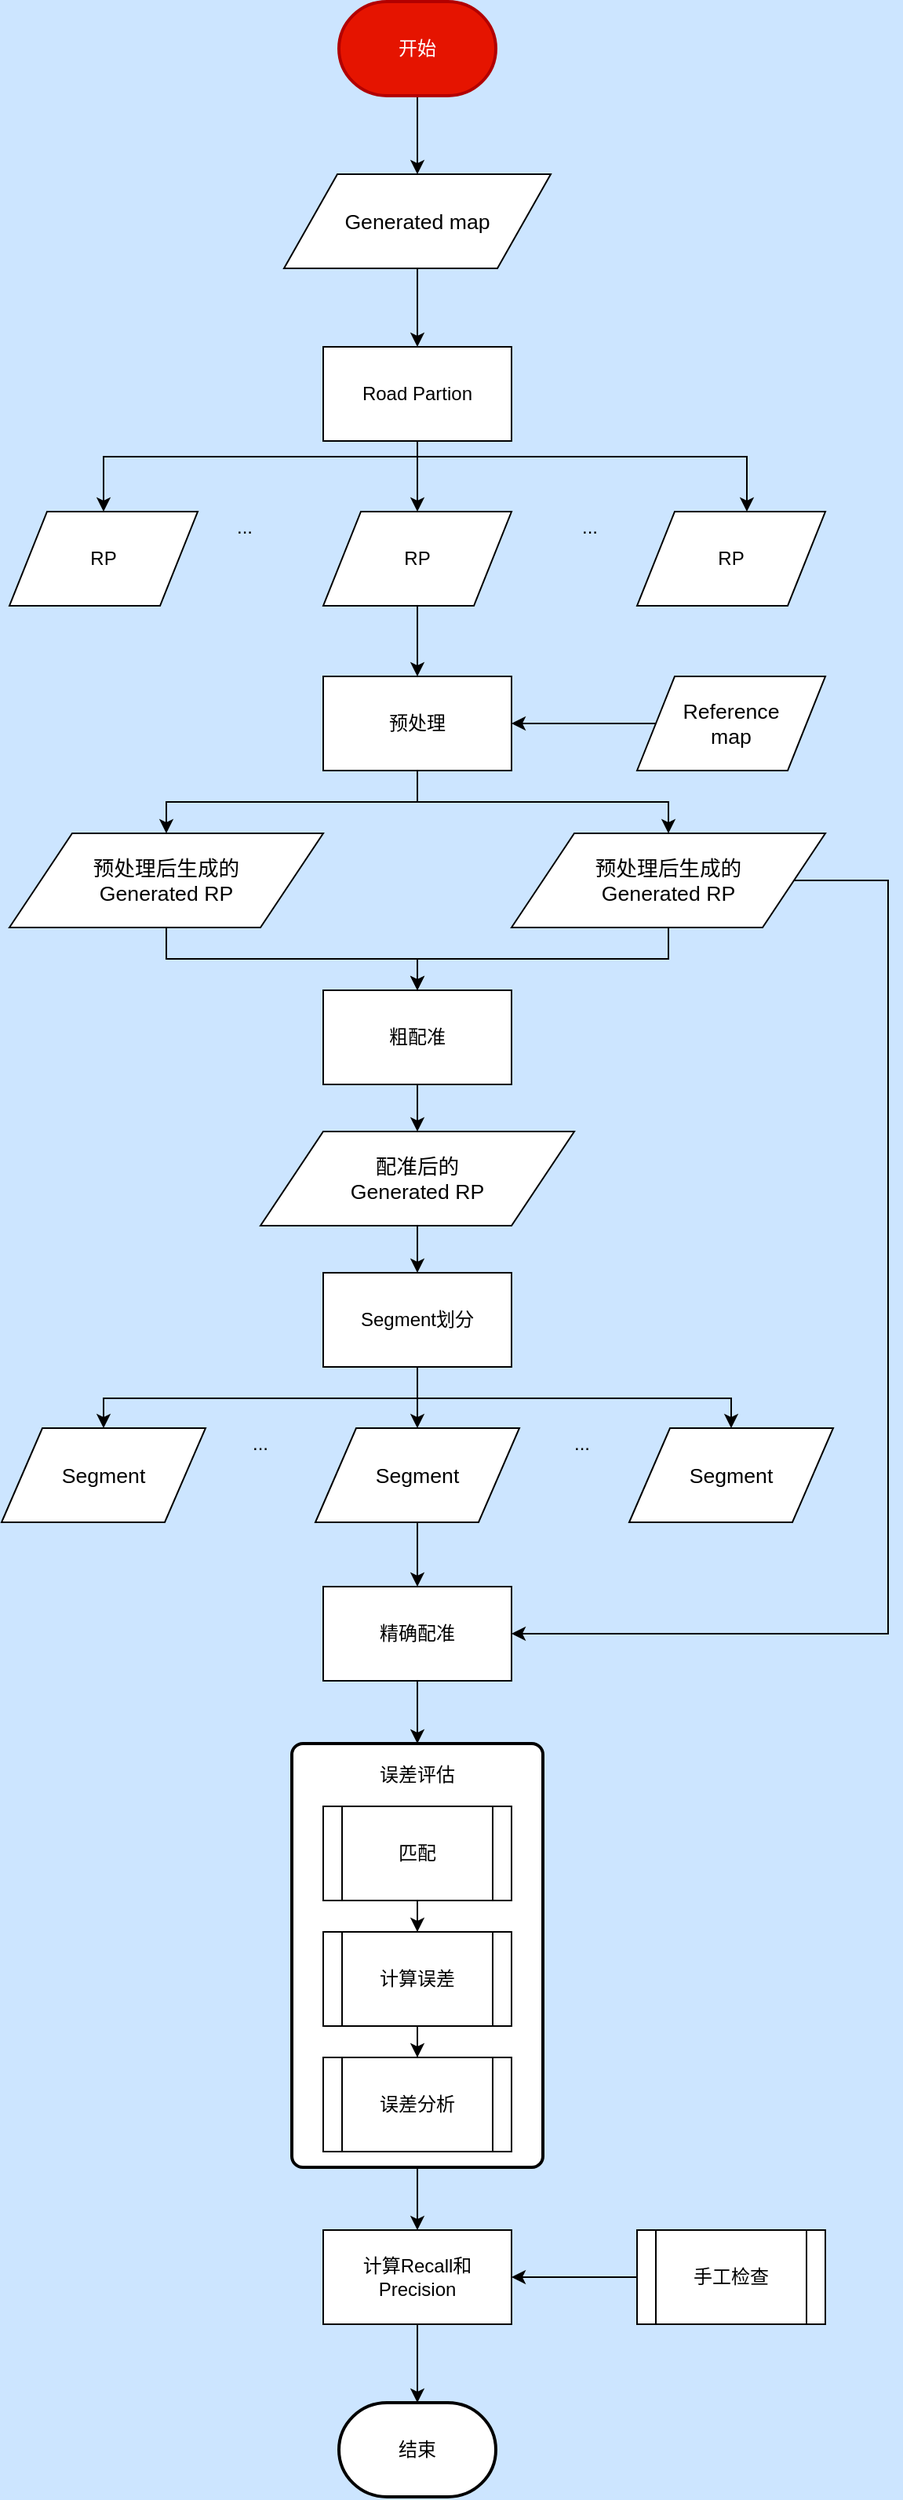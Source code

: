 <mxfile version="14.1.4" type="github"><diagram id="P-4Hj2mlD7biLxBPJUMj" name="Page-1"><mxGraphModel dx="719" dy="509" grid="0" gridSize="10" guides="1" tooltips="1" connect="1" arrows="1" fold="1" page="0" pageScale="1" pageWidth="827" pageHeight="1169" background="#CCE5FF" math="0" shadow="0"><root><mxCell id="0"/><mxCell id="1" parent="0"/><mxCell id="kKBCYpNPvKasMNJkKKAo-5" value="" style="edgeStyle=orthogonalEdgeStyle;rounded=0;orthogonalLoop=1;jettySize=auto;html=1;" parent="1" source="kKBCYpNPvKasMNJkKKAo-1" target="kKBCYpNPvKasMNJkKKAo-4" edge="1"><mxGeometry relative="1" as="geometry"/></mxCell><mxCell id="kKBCYpNPvKasMNJkKKAo-1" value="开始" style="strokeWidth=2;html=1;shape=mxgraph.flowchart.terminator;whiteSpace=wrap;fillColor=#e51400;strokeColor=#B20000;fontColor=#ffffff;" parent="1" vertex="1"><mxGeometry x="330" y="260" width="100" height="60" as="geometry"/></mxCell><mxCell id="kKBCYpNPvKasMNJkKKAo-7" value="" style="edgeStyle=orthogonalEdgeStyle;rounded=0;orthogonalLoop=1;jettySize=auto;html=1;" parent="1" source="kKBCYpNPvKasMNJkKKAo-4" target="kKBCYpNPvKasMNJkKKAo-6" edge="1"><mxGeometry relative="1" as="geometry"/></mxCell><mxCell id="kKBCYpNPvKasMNJkKKAo-4" value="&lt;span style=&quot;font-size: 10.0pt ; font-family: &amp;#34;微软雅黑&amp;#34; , sans-serif&quot;&gt;Generated map&lt;/span&gt;" style="shape=parallelogram;perimeter=parallelogramPerimeter;whiteSpace=wrap;html=1;" parent="1" vertex="1"><mxGeometry x="295" y="370" width="170" height="60" as="geometry"/></mxCell><mxCell id="kKBCYpNPvKasMNJkKKAo-9" value="" style="edgeStyle=orthogonalEdgeStyle;rounded=0;orthogonalLoop=1;jettySize=auto;html=1;" parent="1" source="kKBCYpNPvKasMNJkKKAo-6" target="kKBCYpNPvKasMNJkKKAo-8" edge="1"><mxGeometry relative="1" as="geometry"/></mxCell><mxCell id="kKBCYpNPvKasMNJkKKAo-12" style="edgeStyle=orthogonalEdgeStyle;rounded=0;orthogonalLoop=1;jettySize=auto;html=1;entryX=0.5;entryY=0;entryDx=0;entryDy=0;" parent="1" source="kKBCYpNPvKasMNJkKKAo-6" target="kKBCYpNPvKasMNJkKKAo-11" edge="1"><mxGeometry relative="1" as="geometry"><Array as="points"><mxPoint x="380" y="550"/><mxPoint x="180" y="550"/></Array></mxGeometry></mxCell><mxCell id="kKBCYpNPvKasMNJkKKAo-13" style="edgeStyle=orthogonalEdgeStyle;rounded=0;orthogonalLoop=1;jettySize=auto;html=1;" parent="1" source="kKBCYpNPvKasMNJkKKAo-6" target="kKBCYpNPvKasMNJkKKAo-10" edge="1"><mxGeometry relative="1" as="geometry"><Array as="points"><mxPoint x="380" y="550"/><mxPoint x="590" y="550"/></Array></mxGeometry></mxCell><mxCell id="kKBCYpNPvKasMNJkKKAo-6" value="Road Partion" style="rounded=0;whiteSpace=wrap;html=1;" parent="1" vertex="1"><mxGeometry x="320" y="480" width="120" height="60" as="geometry"/></mxCell><mxCell id="kKBCYpNPvKasMNJkKKAo-19" value="" style="edgeStyle=orthogonalEdgeStyle;rounded=0;orthogonalLoop=1;jettySize=auto;html=1;" parent="1" source="kKBCYpNPvKasMNJkKKAo-8" target="kKBCYpNPvKasMNJkKKAo-18" edge="1"><mxGeometry relative="1" as="geometry"/></mxCell><mxCell id="kKBCYpNPvKasMNJkKKAo-8" value="RP" style="shape=parallelogram;perimeter=parallelogramPerimeter;whiteSpace=wrap;html=1;" parent="1" vertex="1"><mxGeometry x="320" y="585" width="120" height="60" as="geometry"/></mxCell><mxCell id="kKBCYpNPvKasMNJkKKAo-10" value="RP" style="shape=parallelogram;perimeter=parallelogramPerimeter;whiteSpace=wrap;html=1;" parent="1" vertex="1"><mxGeometry x="520" y="585" width="120" height="60" as="geometry"/></mxCell><mxCell id="kKBCYpNPvKasMNJkKKAo-11" value="RP" style="shape=parallelogram;perimeter=parallelogramPerimeter;whiteSpace=wrap;html=1;" parent="1" vertex="1"><mxGeometry x="120" y="585" width="120" height="60" as="geometry"/></mxCell><mxCell id="kKBCYpNPvKasMNJkKKAo-14" value="..." style="text;html=1;strokeColor=none;fillColor=none;align=center;verticalAlign=middle;whiteSpace=wrap;rounded=0;" parent="1" vertex="1"><mxGeometry x="250" y="585" width="40" height="20" as="geometry"/></mxCell><mxCell id="kKBCYpNPvKasMNJkKKAo-16" value="..." style="text;html=1;strokeColor=none;fillColor=none;align=center;verticalAlign=middle;whiteSpace=wrap;rounded=0;" parent="1" vertex="1"><mxGeometry x="470" y="585" width="40" height="20" as="geometry"/></mxCell><mxCell id="kKBCYpNPvKasMNJkKKAo-25" style="edgeStyle=orthogonalEdgeStyle;rounded=0;orthogonalLoop=1;jettySize=auto;html=1;entryX=0.5;entryY=0;entryDx=0;entryDy=0;" parent="1" source="kKBCYpNPvKasMNJkKKAo-18" target="kKBCYpNPvKasMNJkKKAo-22" edge="1"><mxGeometry relative="1" as="geometry"/></mxCell><mxCell id="kKBCYpNPvKasMNJkKKAo-26" style="edgeStyle=orthogonalEdgeStyle;rounded=0;orthogonalLoop=1;jettySize=auto;html=1;" parent="1" source="kKBCYpNPvKasMNJkKKAo-18" target="kKBCYpNPvKasMNJkKKAo-23" edge="1"><mxGeometry relative="1" as="geometry"/></mxCell><mxCell id="kKBCYpNPvKasMNJkKKAo-18" value="预处理" style="rounded=0;whiteSpace=wrap;html=1;" parent="1" vertex="1"><mxGeometry x="320" y="690" width="120" height="60" as="geometry"/></mxCell><mxCell id="kKBCYpNPvKasMNJkKKAo-21" value="" style="edgeStyle=orthogonalEdgeStyle;rounded=0;orthogonalLoop=1;jettySize=auto;html=1;" parent="1" source="kKBCYpNPvKasMNJkKKAo-20" target="kKBCYpNPvKasMNJkKKAo-18" edge="1"><mxGeometry relative="1" as="geometry"/></mxCell><mxCell id="kKBCYpNPvKasMNJkKKAo-20" value="&lt;span style=&quot;font-size: 10.0pt ; font-family: &amp;#34;微软雅黑&amp;#34; , sans-serif&quot;&gt;Reference&lt;br&gt;map&lt;/span&gt;" style="shape=parallelogram;perimeter=parallelogramPerimeter;whiteSpace=wrap;html=1;" parent="1" vertex="1"><mxGeometry x="520" y="690" width="120" height="60" as="geometry"/></mxCell><mxCell id="kKBCYpNPvKasMNJkKKAo-29" style="edgeStyle=orthogonalEdgeStyle;rounded=0;orthogonalLoop=1;jettySize=auto;html=1;entryX=0.5;entryY=0;entryDx=0;entryDy=0;" parent="1" source="kKBCYpNPvKasMNJkKKAo-22" target="kKBCYpNPvKasMNJkKKAo-27" edge="1"><mxGeometry relative="1" as="geometry"/></mxCell><mxCell id="kKBCYpNPvKasMNJkKKAo-22" value="&lt;span style=&quot;font-size: 10.0pt ; font-family: &amp;#34;微软雅黑&amp;#34; , sans-serif&quot;&gt;预处理后生成的&lt;br&gt;Generated&amp;nbsp;RP&lt;/span&gt;" style="shape=parallelogram;perimeter=parallelogramPerimeter;whiteSpace=wrap;html=1;" parent="1" vertex="1"><mxGeometry x="120" y="790" width="200" height="60" as="geometry"/></mxCell><mxCell id="kKBCYpNPvKasMNJkKKAo-28" style="edgeStyle=orthogonalEdgeStyle;rounded=0;orthogonalLoop=1;jettySize=auto;html=1;exitX=0.5;exitY=1;exitDx=0;exitDy=0;entryX=0.5;entryY=0;entryDx=0;entryDy=0;" parent="1" source="kKBCYpNPvKasMNJkKKAo-23" target="kKBCYpNPvKasMNJkKKAo-27" edge="1"><mxGeometry relative="1" as="geometry"/></mxCell><mxCell id="kKBCYpNPvKasMNJkKKAo-46" style="edgeStyle=orthogonalEdgeStyle;rounded=0;orthogonalLoop=1;jettySize=auto;html=1;entryX=1;entryY=0.5;entryDx=0;entryDy=0;" parent="1" source="kKBCYpNPvKasMNJkKKAo-23" target="kKBCYpNPvKasMNJkKKAo-44" edge="1"><mxGeometry relative="1" as="geometry"><Array as="points"><mxPoint x="680" y="820"/><mxPoint x="680" y="1300"/></Array></mxGeometry></mxCell><mxCell id="kKBCYpNPvKasMNJkKKAo-23" value="&lt;span style=&quot;font-size: 10.0pt ; font-family: &amp;#34;微软雅黑&amp;#34; , sans-serif&quot;&gt;预处理后生成的&lt;br&gt;Generated&amp;nbsp;RP&lt;/span&gt;" style="shape=parallelogram;perimeter=parallelogramPerimeter;whiteSpace=wrap;html=1;" parent="1" vertex="1"><mxGeometry x="440" y="790" width="200" height="60" as="geometry"/></mxCell><mxCell id="kKBCYpNPvKasMNJkKKAo-31" value="" style="edgeStyle=orthogonalEdgeStyle;rounded=0;orthogonalLoop=1;jettySize=auto;html=1;" parent="1" source="kKBCYpNPvKasMNJkKKAo-27" target="kKBCYpNPvKasMNJkKKAo-30" edge="1"><mxGeometry relative="1" as="geometry"/></mxCell><mxCell id="kKBCYpNPvKasMNJkKKAo-27" value="粗配准" style="rounded=0;whiteSpace=wrap;html=1;" parent="1" vertex="1"><mxGeometry x="320" y="890" width="120" height="60" as="geometry"/></mxCell><mxCell id="kKBCYpNPvKasMNJkKKAo-33" value="" style="edgeStyle=orthogonalEdgeStyle;rounded=0;orthogonalLoop=1;jettySize=auto;html=1;" parent="1" source="kKBCYpNPvKasMNJkKKAo-30" target="kKBCYpNPvKasMNJkKKAo-32" edge="1"><mxGeometry relative="1" as="geometry"/></mxCell><mxCell id="kKBCYpNPvKasMNJkKKAo-30" value="&lt;font face=&quot;微软雅黑, sans-serif&quot;&gt;&lt;span style=&quot;font-size: 13.333px&quot;&gt;配准后的&lt;br&gt;&lt;/span&gt;&lt;/font&gt;&lt;span style=&quot;font-family: , sans-serif ; font-size: 13.333px&quot;&gt;Generated&amp;nbsp;RP&lt;/span&gt;&lt;font face=&quot;微软雅黑, sans-serif&quot;&gt;&lt;span style=&quot;font-size: 13.333px&quot;&gt;&lt;br&gt;&lt;/span&gt;&lt;/font&gt;" style="shape=parallelogram;perimeter=parallelogramPerimeter;whiteSpace=wrap;html=1;" parent="1" vertex="1"><mxGeometry x="280" y="980" width="200" height="60" as="geometry"/></mxCell><mxCell id="kKBCYpNPvKasMNJkKKAo-41" value="" style="edgeStyle=orthogonalEdgeStyle;rounded=0;orthogonalLoop=1;jettySize=auto;html=1;" parent="1" source="kKBCYpNPvKasMNJkKKAo-32" target="kKBCYpNPvKasMNJkKKAo-38" edge="1"><mxGeometry relative="1" as="geometry"/></mxCell><mxCell id="kKBCYpNPvKasMNJkKKAo-42" style="edgeStyle=orthogonalEdgeStyle;rounded=0;orthogonalLoop=1;jettySize=auto;html=1;" parent="1" source="kKBCYpNPvKasMNJkKKAo-32" target="kKBCYpNPvKasMNJkKKAo-34" edge="1"><mxGeometry relative="1" as="geometry"><Array as="points"><mxPoint x="380" y="1150"/><mxPoint x="180" y="1150"/></Array></mxGeometry></mxCell><mxCell id="kKBCYpNPvKasMNJkKKAo-43" style="edgeStyle=orthogonalEdgeStyle;rounded=0;orthogonalLoop=1;jettySize=auto;html=1;entryX=0.5;entryY=0;entryDx=0;entryDy=0;" parent="1" source="kKBCYpNPvKasMNJkKKAo-32" target="kKBCYpNPvKasMNJkKKAo-37" edge="1"><mxGeometry relative="1" as="geometry"><Array as="points"><mxPoint x="380" y="1150"/><mxPoint x="580" y="1150"/></Array></mxGeometry></mxCell><mxCell id="kKBCYpNPvKasMNJkKKAo-32" value="Segment划分" style="rounded=0;whiteSpace=wrap;html=1;" parent="1" vertex="1"><mxGeometry x="320" y="1070" width="120" height="60" as="geometry"/></mxCell><mxCell id="kKBCYpNPvKasMNJkKKAo-34" value="&lt;font face=&quot;微软雅黑, sans-serif&quot;&gt;&lt;span style=&quot;font-size: 13.333px&quot;&gt;Segment&lt;/span&gt;&lt;/font&gt;" style="shape=parallelogram;perimeter=parallelogramPerimeter;whiteSpace=wrap;html=1;" parent="1" vertex="1"><mxGeometry x="115" y="1169" width="130" height="60" as="geometry"/></mxCell><mxCell id="kKBCYpNPvKasMNJkKKAo-37" value="&lt;font face=&quot;微软雅黑, sans-serif&quot;&gt;&lt;span style=&quot;font-size: 13.333px&quot;&gt;Segment&lt;/span&gt;&lt;/font&gt;" style="shape=parallelogram;perimeter=parallelogramPerimeter;whiteSpace=wrap;html=1;" parent="1" vertex="1"><mxGeometry x="515" y="1169" width="130" height="60" as="geometry"/></mxCell><mxCell id="kKBCYpNPvKasMNJkKKAo-45" value="" style="edgeStyle=orthogonalEdgeStyle;rounded=0;orthogonalLoop=1;jettySize=auto;html=1;" parent="1" source="kKBCYpNPvKasMNJkKKAo-38" target="kKBCYpNPvKasMNJkKKAo-44" edge="1"><mxGeometry relative="1" as="geometry"/></mxCell><mxCell id="kKBCYpNPvKasMNJkKKAo-38" value="&lt;font face=&quot;微软雅黑, sans-serif&quot;&gt;&lt;span style=&quot;font-size: 13.333px&quot;&gt;Segment&lt;/span&gt;&lt;/font&gt;" style="shape=parallelogram;perimeter=parallelogramPerimeter;whiteSpace=wrap;html=1;" parent="1" vertex="1"><mxGeometry x="315" y="1169" width="130" height="60" as="geometry"/></mxCell><mxCell id="kKBCYpNPvKasMNJkKKAo-39" value="..." style="text;html=1;strokeColor=none;fillColor=none;align=center;verticalAlign=middle;whiteSpace=wrap;rounded=0;" parent="1" vertex="1"><mxGeometry x="260" y="1169" width="40" height="20" as="geometry"/></mxCell><mxCell id="kKBCYpNPvKasMNJkKKAo-40" value="..." style="text;html=1;strokeColor=none;fillColor=none;align=center;verticalAlign=middle;whiteSpace=wrap;rounded=0;" parent="1" vertex="1"><mxGeometry x="465" y="1169" width="40" height="20" as="geometry"/></mxCell><mxCell id="kKBCYpNPvKasMNJkKKAo-56" style="edgeStyle=orthogonalEdgeStyle;rounded=0;orthogonalLoop=1;jettySize=auto;html=1;entryX=0.5;entryY=0;entryDx=0;entryDy=0;" parent="1" source="kKBCYpNPvKasMNJkKKAo-44" target="kKBCYpNPvKasMNJkKKAo-48" edge="1"><mxGeometry relative="1" as="geometry"/></mxCell><mxCell id="kKBCYpNPvKasMNJkKKAo-44" value="精确配准" style="rounded=0;whiteSpace=wrap;html=1;" parent="1" vertex="1"><mxGeometry x="320" y="1270" width="120" height="60" as="geometry"/></mxCell><mxCell id="kKBCYpNPvKasMNJkKKAo-61" value="" style="edgeStyle=orthogonalEdgeStyle;rounded=0;orthogonalLoop=1;jettySize=auto;html=1;entryX=0.5;entryY=0;entryDx=0;entryDy=0;" parent="1" source="kKBCYpNPvKasMNJkKKAo-48" target="kKBCYpNPvKasMNJkKKAo-59" edge="1"><mxGeometry relative="1" as="geometry"><mxPoint x="380" y="1720" as="targetPoint"/></mxGeometry></mxCell><mxCell id="kKBCYpNPvKasMNJkKKAo-48" value="" style="rounded=1;whiteSpace=wrap;html=1;absoluteArcSize=1;arcSize=14;strokeWidth=2;align=center;" parent="1" vertex="1"><mxGeometry x="300" y="1370" width="160" height="270" as="geometry"/></mxCell><mxCell id="kKBCYpNPvKasMNJkKKAo-52" value="" style="edgeStyle=orthogonalEdgeStyle;rounded=0;orthogonalLoop=1;jettySize=auto;html=1;" parent="1" source="kKBCYpNPvKasMNJkKKAo-49" target="kKBCYpNPvKasMNJkKKAo-51" edge="1"><mxGeometry relative="1" as="geometry"/></mxCell><mxCell id="kKBCYpNPvKasMNJkKKAo-49" value="匹配" style="shape=process;whiteSpace=wrap;html=1;backgroundOutline=1;" parent="1" vertex="1"><mxGeometry x="320" y="1410" width="120" height="60" as="geometry"/></mxCell><mxCell id="kKBCYpNPvKasMNJkKKAo-54" value="" style="edgeStyle=orthogonalEdgeStyle;rounded=0;orthogonalLoop=1;jettySize=auto;html=1;" parent="1" source="kKBCYpNPvKasMNJkKKAo-51" target="kKBCYpNPvKasMNJkKKAo-53" edge="1"><mxGeometry relative="1" as="geometry"/></mxCell><mxCell id="kKBCYpNPvKasMNJkKKAo-51" value="计算误差" style="shape=process;whiteSpace=wrap;html=1;backgroundOutline=1;" parent="1" vertex="1"><mxGeometry x="320" y="1490" width="120" height="60" as="geometry"/></mxCell><mxCell id="kKBCYpNPvKasMNJkKKAo-53" value="误差分析" style="shape=process;whiteSpace=wrap;html=1;backgroundOutline=1;" parent="1" vertex="1"><mxGeometry x="320" y="1570" width="120" height="60" as="geometry"/></mxCell><mxCell id="kKBCYpNPvKasMNJkKKAo-50" value="误差评估" style="text;html=1;strokeColor=none;fillColor=none;align=center;verticalAlign=middle;whiteSpace=wrap;rounded=0;" parent="1" vertex="1"><mxGeometry x="355" y="1380" width="50" height="20" as="geometry"/></mxCell><mxCell id="kKBCYpNPvKasMNJkKKAo-65" value="" style="edgeStyle=orthogonalEdgeStyle;rounded=0;orthogonalLoop=1;jettySize=auto;html=1;entryX=0.5;entryY=0;entryDx=0;entryDy=0;entryPerimeter=0;" parent="1" source="kKBCYpNPvKasMNJkKKAo-59" target="kKBCYpNPvKasMNJkKKAo-66" edge="1"><mxGeometry relative="1" as="geometry"><mxPoint x="380" y="1820" as="targetPoint"/></mxGeometry></mxCell><mxCell id="kKBCYpNPvKasMNJkKKAo-59" value="计算Recall和Precision" style="rounded=0;whiteSpace=wrap;html=1;" parent="1" vertex="1"><mxGeometry x="320" y="1680" width="120" height="60" as="geometry"/></mxCell><mxCell id="kKBCYpNPvKasMNJkKKAo-63" value="" style="edgeStyle=orthogonalEdgeStyle;rounded=0;orthogonalLoop=1;jettySize=auto;html=1;" parent="1" source="kKBCYpNPvKasMNJkKKAo-62" target="kKBCYpNPvKasMNJkKKAo-59" edge="1"><mxGeometry relative="1" as="geometry"/></mxCell><mxCell id="kKBCYpNPvKasMNJkKKAo-62" value="手工检查" style="shape=process;whiteSpace=wrap;html=1;backgroundOutline=1;" parent="1" vertex="1"><mxGeometry x="520" y="1680" width="120" height="60" as="geometry"/></mxCell><mxCell id="kKBCYpNPvKasMNJkKKAo-66" value="结束" style="strokeWidth=2;html=1;shape=mxgraph.flowchart.terminator;whiteSpace=wrap;" parent="1" vertex="1"><mxGeometry x="330" y="1790" width="100" height="60" as="geometry"/></mxCell></root></mxGraphModel></diagram></mxfile>